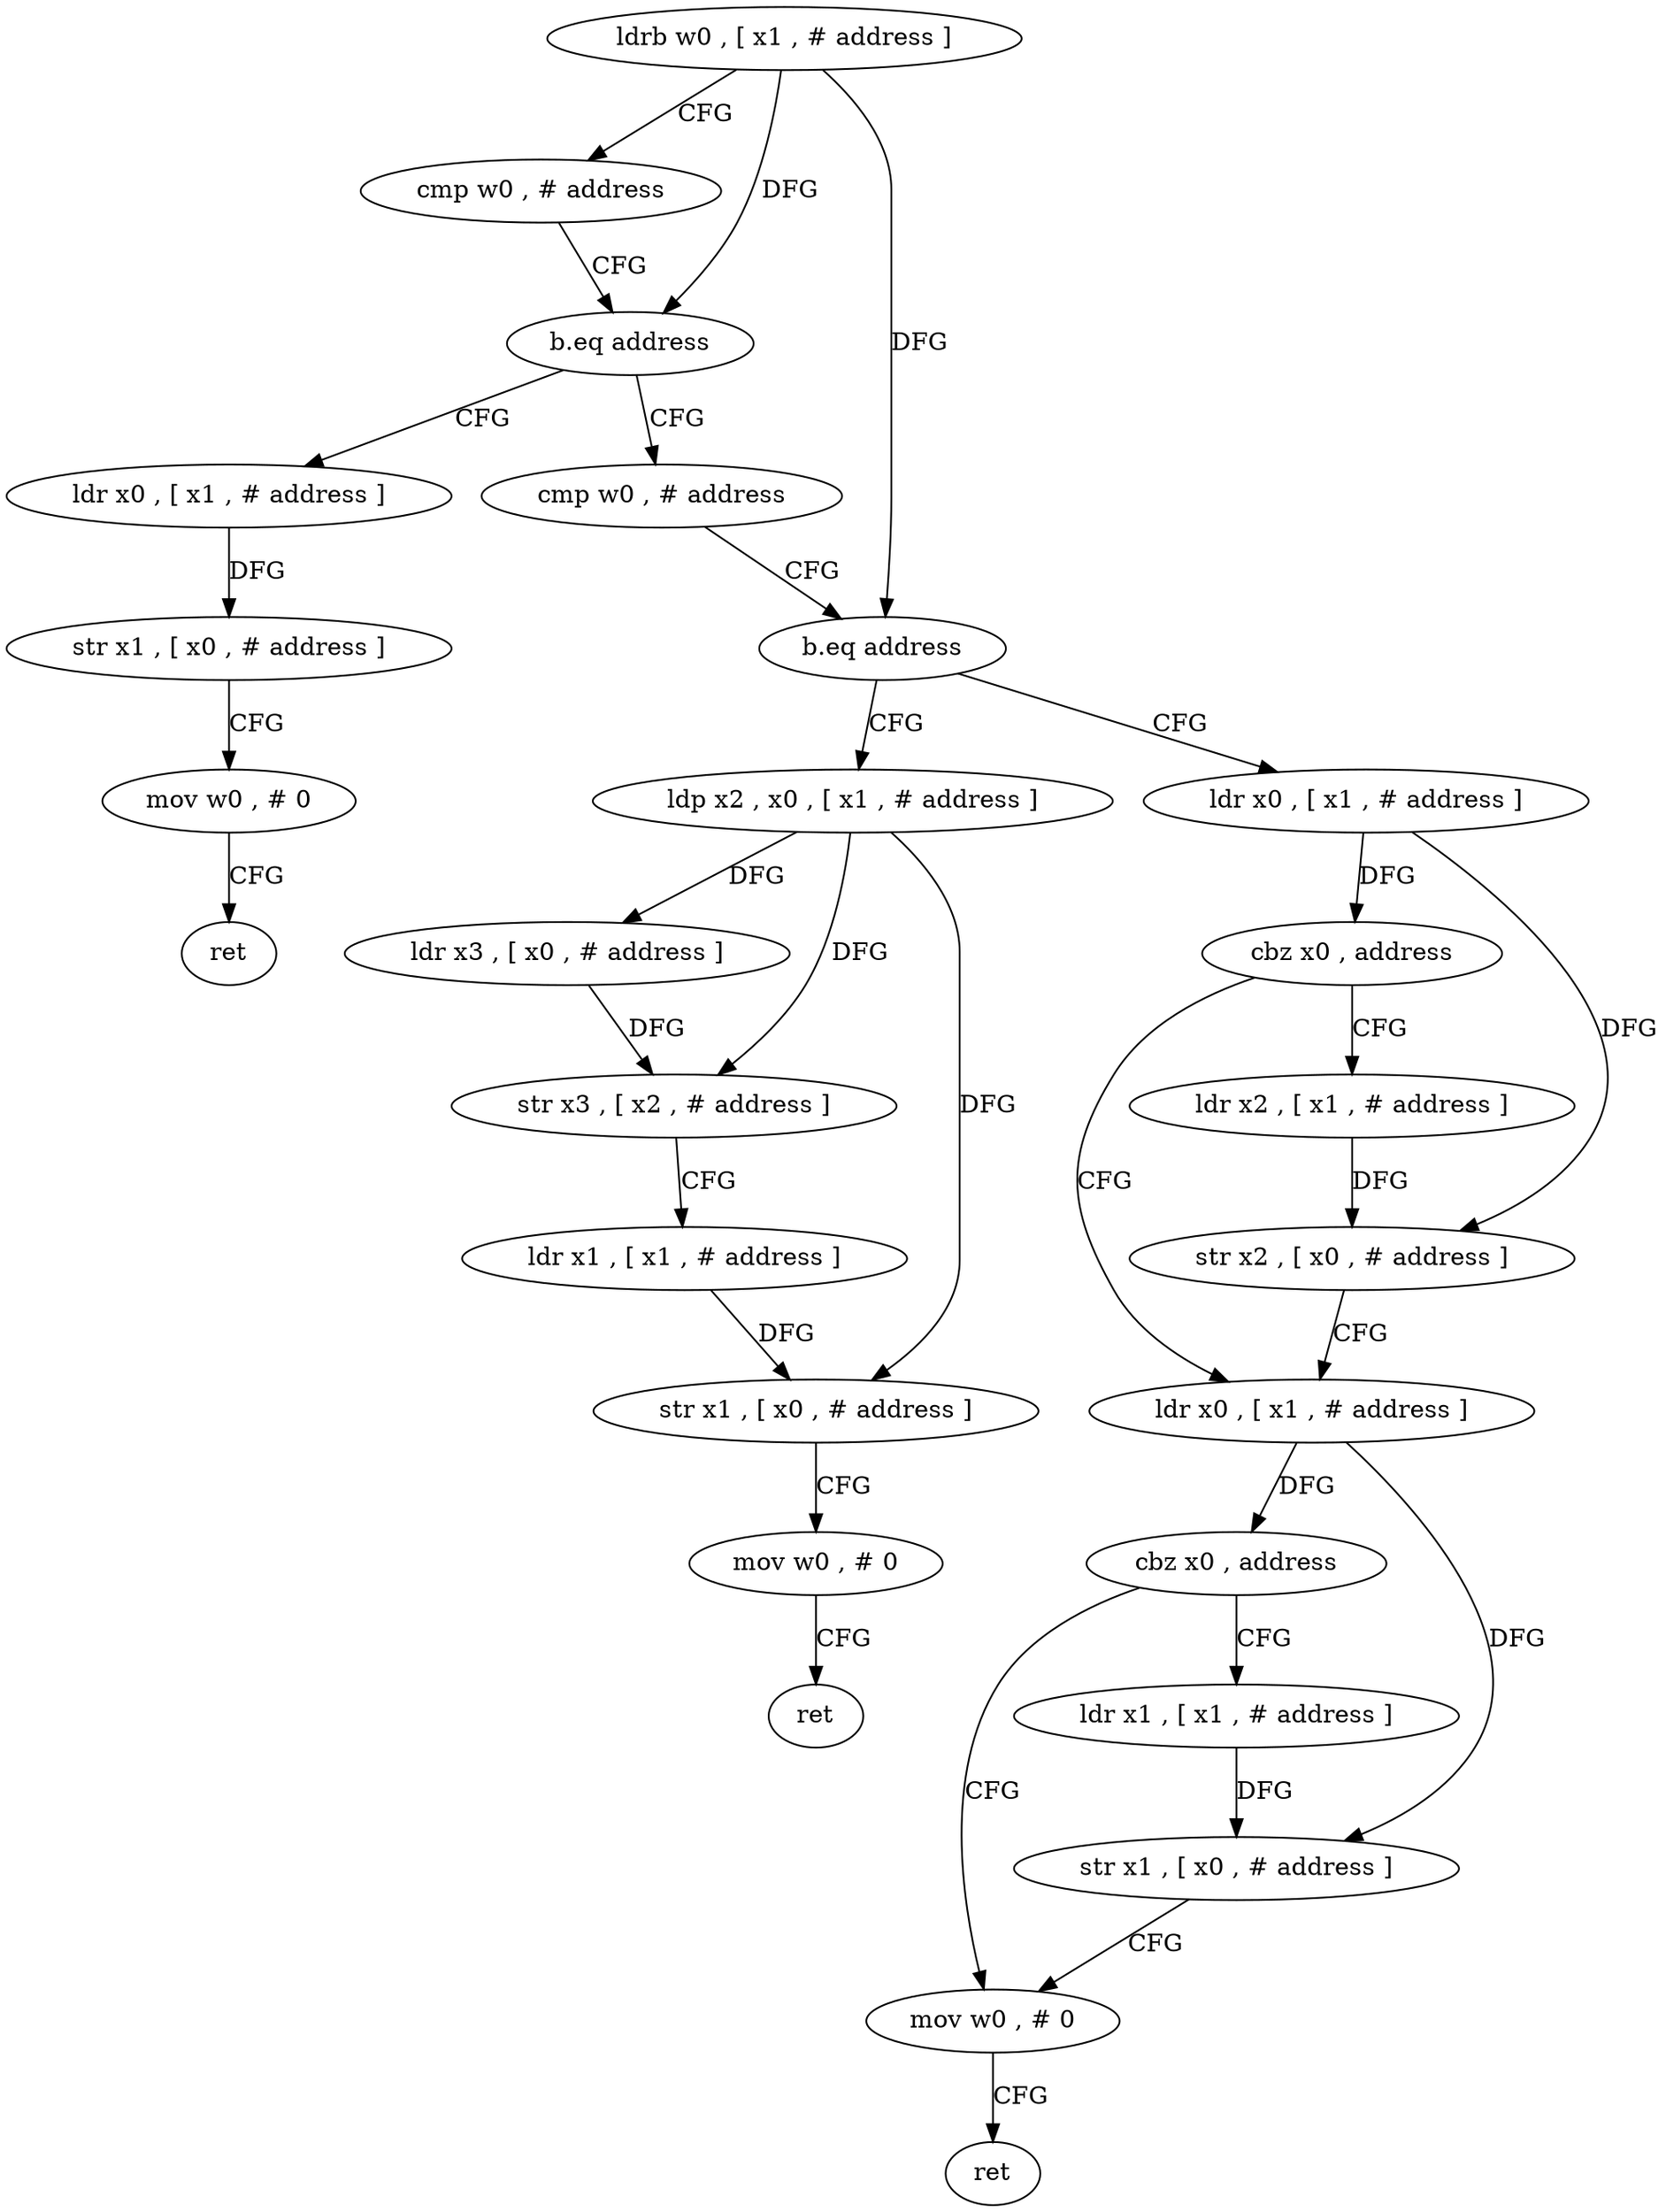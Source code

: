 digraph "func" {
"4326296" [label = "ldrb w0 , [ x1 , # address ]" ]
"4326300" [label = "cmp w0 , # address" ]
"4326304" [label = "b.eq address" ]
"4326392" [label = "ldr x0 , [ x1 , # address ]" ]
"4326308" [label = "cmp w0 , # address" ]
"4326396" [label = "str x1 , [ x0 , # address ]" ]
"4326400" [label = "mov w0 , # 0" ]
"4326404" [label = "ret" ]
"4326312" [label = "b.eq address" ]
"4326360" [label = "ldp x2 , x0 , [ x1 , # address ]" ]
"4326316" [label = "ldr x0 , [ x1 , # address ]" ]
"4326364" [label = "ldr x3 , [ x0 , # address ]" ]
"4326368" [label = "str x3 , [ x2 , # address ]" ]
"4326372" [label = "ldr x1 , [ x1 , # address ]" ]
"4326376" [label = "str x1 , [ x0 , # address ]" ]
"4326380" [label = "mov w0 , # 0" ]
"4326384" [label = "ret" ]
"4326320" [label = "cbz x0 , address" ]
"4326332" [label = "ldr x0 , [ x1 , # address ]" ]
"4326324" [label = "ldr x2 , [ x1 , # address ]" ]
"4326336" [label = "cbz x0 , address" ]
"4326348" [label = "mov w0 , # 0" ]
"4326340" [label = "ldr x1 , [ x1 , # address ]" ]
"4326328" [label = "str x2 , [ x0 , # address ]" ]
"4326352" [label = "ret" ]
"4326344" [label = "str x1 , [ x0 , # address ]" ]
"4326296" -> "4326300" [ label = "CFG" ]
"4326296" -> "4326304" [ label = "DFG" ]
"4326296" -> "4326312" [ label = "DFG" ]
"4326300" -> "4326304" [ label = "CFG" ]
"4326304" -> "4326392" [ label = "CFG" ]
"4326304" -> "4326308" [ label = "CFG" ]
"4326392" -> "4326396" [ label = "DFG" ]
"4326308" -> "4326312" [ label = "CFG" ]
"4326396" -> "4326400" [ label = "CFG" ]
"4326400" -> "4326404" [ label = "CFG" ]
"4326312" -> "4326360" [ label = "CFG" ]
"4326312" -> "4326316" [ label = "CFG" ]
"4326360" -> "4326364" [ label = "DFG" ]
"4326360" -> "4326368" [ label = "DFG" ]
"4326360" -> "4326376" [ label = "DFG" ]
"4326316" -> "4326320" [ label = "DFG" ]
"4326316" -> "4326328" [ label = "DFG" ]
"4326364" -> "4326368" [ label = "DFG" ]
"4326368" -> "4326372" [ label = "CFG" ]
"4326372" -> "4326376" [ label = "DFG" ]
"4326376" -> "4326380" [ label = "CFG" ]
"4326380" -> "4326384" [ label = "CFG" ]
"4326320" -> "4326332" [ label = "CFG" ]
"4326320" -> "4326324" [ label = "CFG" ]
"4326332" -> "4326336" [ label = "DFG" ]
"4326332" -> "4326344" [ label = "DFG" ]
"4326324" -> "4326328" [ label = "DFG" ]
"4326336" -> "4326348" [ label = "CFG" ]
"4326336" -> "4326340" [ label = "CFG" ]
"4326348" -> "4326352" [ label = "CFG" ]
"4326340" -> "4326344" [ label = "DFG" ]
"4326328" -> "4326332" [ label = "CFG" ]
"4326344" -> "4326348" [ label = "CFG" ]
}
